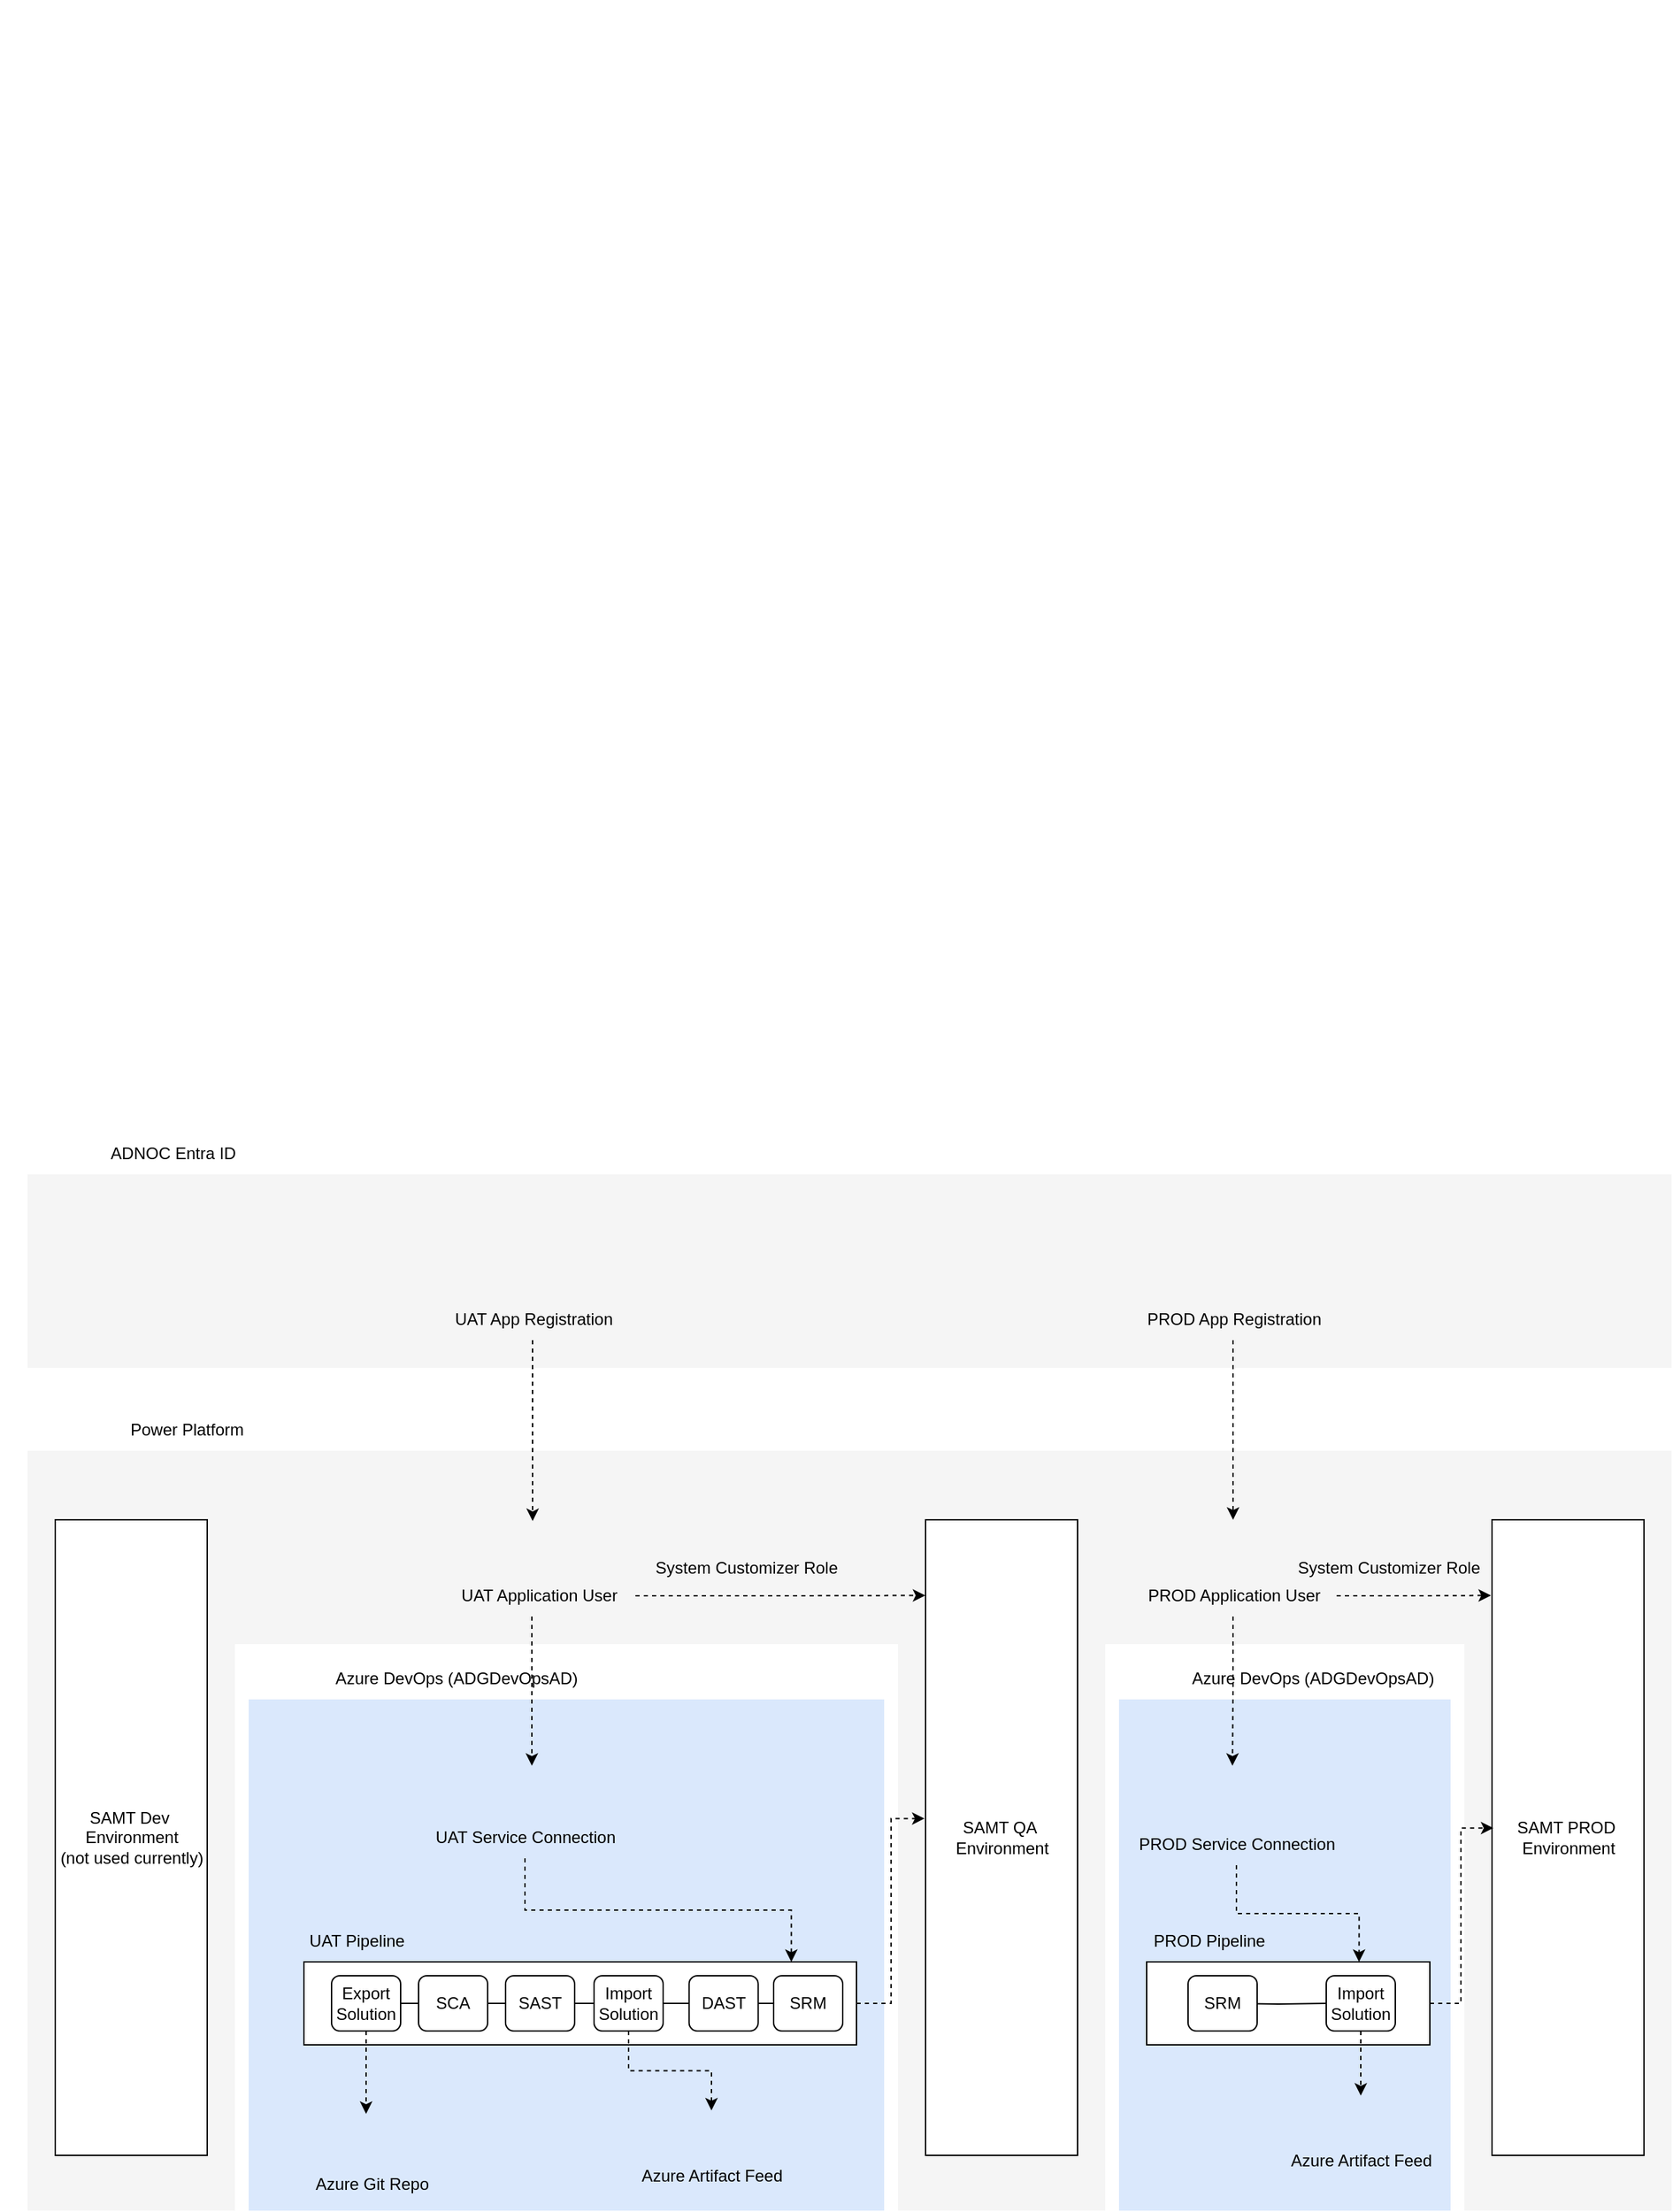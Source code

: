 <mxfile version="24.6.3" type="github">
  <diagram name="Page-1" id="hik5HebmvnPIwXo95oxy">
    <mxGraphModel dx="1468" dy="1886" grid="1" gridSize="10" guides="1" tooltips="1" connect="1" arrows="1" fold="1" page="1" pageScale="1" pageWidth="850" pageHeight="1100" math="0" shadow="0">
      <root>
        <mxCell id="0" />
        <mxCell id="1" parent="0" />
        <mxCell id="6EwFNHox14AsC7_nJLdy-13" value="" style="shape=image;verticalLabelPosition=bottom;labelBackgroundColor=default;verticalAlign=top;aspect=fixed;imageAspect=0;image=https://miro.medium.com/v2/resize:fit:2000/1*0HbEFIQikFJHxJ6rEJwa5Q.png;" vertex="1" parent="1">
          <mxGeometry x="40" y="-770" width="1200" height="685" as="geometry" />
        </mxCell>
        <mxCell id="6EwFNHox14AsC7_nJLdy-15" value="" style="rounded=0;whiteSpace=wrap;html=1;fillColor=#f5f5f5;fontColor=#333333;strokeColor=none;" vertex="1" parent="1">
          <mxGeometry x="60" y="80" width="1190" height="140" as="geometry" />
        </mxCell>
        <mxCell id="6EwFNHox14AsC7_nJLdy-16" value="" style="shape=image;verticalLabelPosition=bottom;labelBackgroundColor=default;verticalAlign=top;aspect=fixed;imageAspect=0;image=https://upload.wikimedia.org/wikipedia/commons/thumb/8/8c/Microsoft_Entra_ID_color_icon.svg/1200px-Microsoft_Entra_ID_color_icon.svg.png;" vertex="1" parent="1">
          <mxGeometry x="80" y="60" width="40" height="40" as="geometry" />
        </mxCell>
        <mxCell id="6EwFNHox14AsC7_nJLdy-17" value="ADNOC Entra ID" style="text;html=1;align=center;verticalAlign=middle;resizable=0;points=[];autosize=1;strokeColor=none;fillColor=none;" vertex="1" parent="1">
          <mxGeometry x="110" y="50" width="110" height="30" as="geometry" />
        </mxCell>
        <mxCell id="6EwFNHox14AsC7_nJLdy-21" value="" style="shape=image;verticalLabelPosition=bottom;verticalAlign=top;imageAspect=0;image=https://encrypted-tbn0.gstatic.com/images?q=tbn:ANd9GcQ5NBB-wAejjdB5ZR6SHPuw1Ma1UUbCgcB20g&amp;s;" vertex="1" parent="1">
          <mxGeometry x="393" y="100" width="65" height="55" as="geometry" />
        </mxCell>
        <mxCell id="6EwFNHox14AsC7_nJLdy-22" value="" style="shape=image;verticalLabelPosition=bottom;verticalAlign=top;imageAspect=0;image=https://encrypted-tbn0.gstatic.com/images?q=tbn:ANd9GcQ5NBB-wAejjdB5ZR6SHPuw1Ma1UUbCgcB20g&amp;s;" vertex="1" parent="1">
          <mxGeometry x="900" y="100" width="65" height="55" as="geometry" />
        </mxCell>
        <mxCell id="6EwFNHox14AsC7_nJLdy-23" value="UAT App Registration" style="text;html=1;align=center;verticalAlign=middle;resizable=0;points=[];autosize=1;strokeColor=none;fillColor=none;" vertex="1" parent="1">
          <mxGeometry x="355.5" y="170" width="140" height="30" as="geometry" />
        </mxCell>
        <mxCell id="6EwFNHox14AsC7_nJLdy-24" value="PROD App Registration" style="text;html=1;align=center;verticalAlign=middle;resizable=0;points=[];autosize=1;strokeColor=none;fillColor=none;" vertex="1" parent="1">
          <mxGeometry x="857.5" y="170" width="150" height="30" as="geometry" />
        </mxCell>
        <mxCell id="6EwFNHox14AsC7_nJLdy-25" value="" style="rounded=0;whiteSpace=wrap;html=1;fillColor=#f5f5f5;fontColor=#333333;strokeColor=none;" vertex="1" parent="1">
          <mxGeometry x="60" y="280" width="1190" height="140" as="geometry" />
        </mxCell>
        <mxCell id="6EwFNHox14AsC7_nJLdy-26" value="" style="rounded=0;whiteSpace=wrap;html=1;fillColor=#f5f5f5;fontColor=#333333;strokeColor=none;" vertex="1" parent="1">
          <mxGeometry x="60" y="280" width="150" height="550" as="geometry" />
        </mxCell>
        <mxCell id="6EwFNHox14AsC7_nJLdy-27" value="" style="rounded=0;whiteSpace=wrap;html=1;fillColor=#f5f5f5;fontColor=#333333;strokeColor=none;" vertex="1" parent="1">
          <mxGeometry x="690" y="280" width="150" height="550" as="geometry" />
        </mxCell>
        <mxCell id="6EwFNHox14AsC7_nJLdy-28" value="" style="rounded=0;whiteSpace=wrap;html=1;fillColor=#f5f5f5;fontColor=#333333;strokeColor=none;" vertex="1" parent="1">
          <mxGeometry x="1100" y="280" width="150" height="550" as="geometry" />
        </mxCell>
        <mxCell id="6EwFNHox14AsC7_nJLdy-29" value="" style="rounded=0;whiteSpace=wrap;html=1;fillColor=#dae8fc;strokeColor=none;" vertex="1" parent="1">
          <mxGeometry x="220" y="460" width="460" height="370" as="geometry" />
        </mxCell>
        <mxCell id="6EwFNHox14AsC7_nJLdy-30" value="" style="rounded=0;whiteSpace=wrap;html=1;fillColor=#dae8fc;strokeColor=none;" vertex="1" parent="1">
          <mxGeometry x="850" y="460" width="240" height="370" as="geometry" />
        </mxCell>
        <mxCell id="6EwFNHox14AsC7_nJLdy-35" value="" style="shape=image;verticalLabelPosition=bottom;verticalAlign=top;imageAspect=0;image=https://encrypted-tbn0.gstatic.com/images?q=tbn:ANd9GcSsRvpWXsSxfzEMwDkS5pWxn-mvL3S2PMxv0A&amp;s;" vertex="1" parent="1">
          <mxGeometry x="70" y="250" width="50" height="49.5" as="geometry" />
        </mxCell>
        <mxCell id="6EwFNHox14AsC7_nJLdy-36" value="Power Platform" style="text;html=1;align=center;verticalAlign=middle;resizable=0;points=[];autosize=1;strokeColor=none;fillColor=none;" vertex="1" parent="1">
          <mxGeometry x="120" y="250" width="110" height="30" as="geometry" />
        </mxCell>
        <mxCell id="6EwFNHox14AsC7_nJLdy-37" value="" style="rounded=0;whiteSpace=wrap;html=1;" vertex="1" parent="1">
          <mxGeometry x="80" y="330" width="110" height="460" as="geometry" />
        </mxCell>
        <mxCell id="6EwFNHox14AsC7_nJLdy-38" value="" style="rounded=0;whiteSpace=wrap;html=1;" vertex="1" parent="1">
          <mxGeometry x="710" y="330" width="110" height="460" as="geometry" />
        </mxCell>
        <mxCell id="6EwFNHox14AsC7_nJLdy-39" value="" style="rounded=0;whiteSpace=wrap;html=1;" vertex="1" parent="1">
          <mxGeometry x="1120" y="330" width="110" height="460" as="geometry" />
        </mxCell>
        <mxCell id="6EwFNHox14AsC7_nJLdy-40" value="" style="shape=image;verticalLabelPosition=bottom;labelBackgroundColor=default;verticalAlign=top;aspect=fixed;imageAspect=0;image=https://www.northware.mx/wp-content/uploads/2022/09/northware-microsoft-power-apps-logo.png;" vertex="1" parent="1">
          <mxGeometry x="100" y="460" width="70" height="70" as="geometry" />
        </mxCell>
        <mxCell id="6EwFNHox14AsC7_nJLdy-41" value="" style="shape=image;verticalLabelPosition=bottom;labelBackgroundColor=default;verticalAlign=top;aspect=fixed;imageAspect=0;image=https://www.northware.mx/wp-content/uploads/2022/09/northware-microsoft-power-apps-logo.png;" vertex="1" parent="1">
          <mxGeometry x="730" y="460" width="70" height="70" as="geometry" />
        </mxCell>
        <mxCell id="6EwFNHox14AsC7_nJLdy-42" value="" style="shape=image;verticalLabelPosition=bottom;labelBackgroundColor=default;verticalAlign=top;aspect=fixed;imageAspect=0;image=https://www.northware.mx/wp-content/uploads/2022/09/northware-microsoft-power-apps-logo.png;" vertex="1" parent="1">
          <mxGeometry x="1140" y="460" width="70" height="70" as="geometry" />
        </mxCell>
        <mxCell id="6EwFNHox14AsC7_nJLdy-43" value="SAMT Dev&amp;nbsp;&lt;div&gt;Environment&lt;/div&gt;&lt;div&gt;(not used currently)&lt;/div&gt;" style="text;html=1;align=center;verticalAlign=middle;resizable=0;points=[];autosize=1;strokeColor=none;fillColor=none;" vertex="1" parent="1">
          <mxGeometry x="70" y="530" width="130" height="60" as="geometry" />
        </mxCell>
        <mxCell id="6EwFNHox14AsC7_nJLdy-44" value="SAMT QA&amp;nbsp;&lt;div&gt;Environment&lt;/div&gt;" style="text;html=1;align=center;verticalAlign=middle;resizable=0;points=[];autosize=1;strokeColor=none;fillColor=none;" vertex="1" parent="1">
          <mxGeometry x="720" y="540" width="90" height="40" as="geometry" />
        </mxCell>
        <mxCell id="6EwFNHox14AsC7_nJLdy-45" value="SAMT PROD&amp;nbsp;&lt;div&gt;Environment&lt;/div&gt;" style="text;html=1;align=center;verticalAlign=middle;resizable=0;points=[];autosize=1;strokeColor=none;fillColor=none;" vertex="1" parent="1">
          <mxGeometry x="1125" y="540" width="100" height="40" as="geometry" />
        </mxCell>
        <mxCell id="6EwFNHox14AsC7_nJLdy-46" value="" style="shape=image;verticalLabelPosition=bottom;labelBackgroundColor=default;verticalAlign=top;aspect=fixed;imageAspect=0;image=https://static-00.iconduck.com/assets.00/azure-devops-color-icon-2048x2048-140zbjrd.png;" vertex="1" parent="1">
          <mxGeometry x="230" y="445" width="30" height="30" as="geometry" />
        </mxCell>
        <mxCell id="6EwFNHox14AsC7_nJLdy-47" value="" style="shape=image;verticalLabelPosition=bottom;labelBackgroundColor=default;verticalAlign=top;aspect=fixed;imageAspect=0;image=https://static-00.iconduck.com/assets.00/azure-devops-color-icon-2048x2048-140zbjrd.png;" vertex="1" parent="1">
          <mxGeometry x="860" y="445" width="30" height="30" as="geometry" />
        </mxCell>
        <mxCell id="6EwFNHox14AsC7_nJLdy-52" value="" style="shape=image;verticalLabelPosition=bottom;labelBackgroundColor=default;verticalAlign=top;aspect=fixed;imageAspect=0;image=https://static-00.iconduck.com/assets.00/user-icon-2046x2048-9pwm22pp.png;" vertex="1" parent="1">
          <mxGeometry x="405.95" y="330.88" width="39.09" height="39.12" as="geometry" />
        </mxCell>
        <mxCell id="6EwFNHox14AsC7_nJLdy-53" value="" style="shape=image;verticalLabelPosition=bottom;labelBackgroundColor=default;verticalAlign=top;aspect=fixed;imageAspect=0;image=https://static-00.iconduck.com/assets.00/user-icon-2046x2048-9pwm22pp.png;" vertex="1" parent="1">
          <mxGeometry x="912.96" y="330" width="39.09" height="39.12" as="geometry" />
        </mxCell>
        <mxCell id="6EwFNHox14AsC7_nJLdy-56" value="" style="shape=image;verticalLabelPosition=bottom;verticalAlign=top;imageAspect=0;image=https://i0.wp.com/azuredays.com/wp-content/uploads/2020/07/git-icon-1788c.png?fit=383%2C383&amp;ssl=1&amp;w=640;" vertex="1" parent="1">
          <mxGeometry x="285" y="760" width="40" height="36" as="geometry" />
        </mxCell>
        <mxCell id="6EwFNHox14AsC7_nJLdy-57" value="Azure Git Repo" style="text;html=1;align=center;verticalAlign=middle;resizable=0;points=[];autosize=1;strokeColor=none;fillColor=none;" vertex="1" parent="1">
          <mxGeometry x="254" y="796" width="110" height="30" as="geometry" />
        </mxCell>
        <mxCell id="6EwFNHox14AsC7_nJLdy-58" value="" style="rounded=0;whiteSpace=wrap;html=1;" vertex="1" parent="1">
          <mxGeometry x="260" y="650" width="400" height="60" as="geometry" />
        </mxCell>
        <mxCell id="6EwFNHox14AsC7_nJLdy-67" style="edgeStyle=orthogonalEdgeStyle;rounded=0;orthogonalLoop=1;jettySize=auto;html=1;exitX=1;exitY=0.5;exitDx=0;exitDy=0;entryX=0;entryY=0.5;entryDx=0;entryDy=0;endArrow=none;endFill=0;" edge="1" parent="1" source="6EwFNHox14AsC7_nJLdy-59" target="6EwFNHox14AsC7_nJLdy-62">
          <mxGeometry relative="1" as="geometry" />
        </mxCell>
        <mxCell id="6EwFNHox14AsC7_nJLdy-81" style="edgeStyle=orthogonalEdgeStyle;rounded=0;orthogonalLoop=1;jettySize=auto;html=1;exitX=0.5;exitY=1;exitDx=0;exitDy=0;entryX=0.5;entryY=0;entryDx=0;entryDy=0;dashed=1;" edge="1" parent="1" source="6EwFNHox14AsC7_nJLdy-59" target="6EwFNHox14AsC7_nJLdy-56">
          <mxGeometry relative="1" as="geometry" />
        </mxCell>
        <mxCell id="6EwFNHox14AsC7_nJLdy-59" value="Export&lt;div&gt;Solution&lt;/div&gt;" style="rounded=1;whiteSpace=wrap;html=1;" vertex="1" parent="1">
          <mxGeometry x="280" y="660" width="50" height="40" as="geometry" />
        </mxCell>
        <mxCell id="6EwFNHox14AsC7_nJLdy-60" value="SCA" style="rounded=1;whiteSpace=wrap;html=1;" vertex="1" parent="1">
          <mxGeometry x="343" y="660" width="50" height="40" as="geometry" />
        </mxCell>
        <mxCell id="6EwFNHox14AsC7_nJLdy-61" value="SAST" style="rounded=1;whiteSpace=wrap;html=1;" vertex="1" parent="1">
          <mxGeometry x="405.95" y="660" width="50" height="40" as="geometry" />
        </mxCell>
        <mxCell id="6EwFNHox14AsC7_nJLdy-62" value="SRM" style="rounded=1;whiteSpace=wrap;html=1;" vertex="1" parent="1">
          <mxGeometry x="600" y="660" width="50" height="40" as="geometry" />
        </mxCell>
        <mxCell id="6EwFNHox14AsC7_nJLdy-79" style="edgeStyle=orthogonalEdgeStyle;rounded=0;orthogonalLoop=1;jettySize=auto;html=1;exitX=0.5;exitY=1;exitDx=0;exitDy=0;entryX=0.5;entryY=0;entryDx=0;entryDy=0;dashed=1;" edge="1" parent="1" source="6EwFNHox14AsC7_nJLdy-63" target="6EwFNHox14AsC7_nJLdy-75">
          <mxGeometry relative="1" as="geometry" />
        </mxCell>
        <mxCell id="6EwFNHox14AsC7_nJLdy-63" value="Import&lt;div&gt;Solution&lt;/div&gt;" style="rounded=1;whiteSpace=wrap;html=1;" vertex="1" parent="1">
          <mxGeometry x="470" y="660" width="50" height="40" as="geometry" />
        </mxCell>
        <mxCell id="6EwFNHox14AsC7_nJLdy-66" style="edgeStyle=orthogonalEdgeStyle;rounded=0;orthogonalLoop=1;jettySize=auto;html=1;exitX=1;exitY=0.5;exitDx=0;exitDy=0;entryX=-0.007;entryY=0.47;entryDx=0;entryDy=0;entryPerimeter=0;dashed=1;" edge="1" parent="1" source="6EwFNHox14AsC7_nJLdy-58" target="6EwFNHox14AsC7_nJLdy-38">
          <mxGeometry relative="1" as="geometry" />
        </mxCell>
        <mxCell id="6EwFNHox14AsC7_nJLdy-71" style="edgeStyle=orthogonalEdgeStyle;rounded=0;orthogonalLoop=1;jettySize=auto;html=1;exitX=1;exitY=0.5;exitDx=0;exitDy=0;entryX=0.009;entryY=0.485;entryDx=0;entryDy=0;entryPerimeter=0;dashed=1;" edge="1" parent="1" source="6EwFNHox14AsC7_nJLdy-68" target="6EwFNHox14AsC7_nJLdy-39">
          <mxGeometry relative="1" as="geometry" />
        </mxCell>
        <mxCell id="6EwFNHox14AsC7_nJLdy-68" value="" style="rounded=0;whiteSpace=wrap;html=1;" vertex="1" parent="1">
          <mxGeometry x="870" y="650" width="205" height="60" as="geometry" />
        </mxCell>
        <mxCell id="6EwFNHox14AsC7_nJLdy-80" style="edgeStyle=orthogonalEdgeStyle;rounded=0;orthogonalLoop=1;jettySize=auto;html=1;exitX=0.5;exitY=1;exitDx=0;exitDy=0;entryX=0.5;entryY=0;entryDx=0;entryDy=0;dashed=1;" edge="1" parent="1" source="6EwFNHox14AsC7_nJLdy-70" target="6EwFNHox14AsC7_nJLdy-77">
          <mxGeometry relative="1" as="geometry" />
        </mxCell>
        <mxCell id="6EwFNHox14AsC7_nJLdy-70" value="Import&lt;div&gt;Solution&lt;/div&gt;" style="rounded=1;whiteSpace=wrap;html=1;" vertex="1" parent="1">
          <mxGeometry x="1000" y="660" width="50" height="40" as="geometry" />
        </mxCell>
        <mxCell id="6EwFNHox14AsC7_nJLdy-74" style="edgeStyle=orthogonalEdgeStyle;rounded=0;orthogonalLoop=1;jettySize=auto;html=1;exitX=1;exitY=0.5;exitDx=0;exitDy=0;entryX=0;entryY=0.5;entryDx=0;entryDy=0;endArrow=none;endFill=0;" edge="1" parent="1" target="6EwFNHox14AsC7_nJLdy-70">
          <mxGeometry relative="1" as="geometry">
            <mxPoint x="930" y="680" as="sourcePoint" />
          </mxGeometry>
        </mxCell>
        <mxCell id="6EwFNHox14AsC7_nJLdy-69" value="SRM" style="rounded=1;whiteSpace=wrap;html=1;" vertex="1" parent="1">
          <mxGeometry x="900" y="660" width="50" height="40" as="geometry" />
        </mxCell>
        <mxCell id="6EwFNHox14AsC7_nJLdy-75" value="" style="shape=image;verticalLabelPosition=bottom;labelBackgroundColor=default;verticalAlign=top;aspect=fixed;imageAspect=0;image=https://www.timschaeps.be/images/cake-artefacts/thumbnail.png;" vertex="1" parent="1">
          <mxGeometry x="538.8" y="757.5" width="32.4" height="32.5" as="geometry" />
        </mxCell>
        <mxCell id="6EwFNHox14AsC7_nJLdy-76" value="Azure Artifact Feed" style="text;html=1;align=center;verticalAlign=middle;resizable=0;points=[];autosize=1;strokeColor=none;fillColor=none;" vertex="1" parent="1">
          <mxGeometry x="490" y="790" width="130" height="30" as="geometry" />
        </mxCell>
        <mxCell id="6EwFNHox14AsC7_nJLdy-77" value="" style="shape=image;verticalLabelPosition=bottom;labelBackgroundColor=default;verticalAlign=top;aspect=fixed;imageAspect=0;image=https://www.timschaeps.be/images/cake-artefacts/thumbnail.png;" vertex="1" parent="1">
          <mxGeometry x="1008.8" y="746.75" width="32.4" height="32.5" as="geometry" />
        </mxCell>
        <mxCell id="6EwFNHox14AsC7_nJLdy-78" value="Azure Artifact Feed" style="text;html=1;align=center;verticalAlign=middle;resizable=0;points=[];autosize=1;strokeColor=none;fillColor=none;" vertex="1" parent="1">
          <mxGeometry x="960" y="779.25" width="130" height="30" as="geometry" />
        </mxCell>
        <mxCell id="6EwFNHox14AsC7_nJLdy-94" style="edgeStyle=orthogonalEdgeStyle;rounded=0;orthogonalLoop=1;jettySize=auto;html=1;entryX=0.5;entryY=0;entryDx=0;entryDy=0;dashed=1;" edge="1" parent="1">
          <mxGeometry relative="1" as="geometry">
            <mxPoint x="425" y="400" as="sourcePoint" />
            <mxPoint x="425" y="508" as="targetPoint" />
          </mxGeometry>
        </mxCell>
        <mxCell id="6EwFNHox14AsC7_nJLdy-82" value="UAT Application User" style="text;html=1;align=center;verticalAlign=middle;resizable=0;points=[];autosize=1;strokeColor=none;fillColor=none;" vertex="1" parent="1">
          <mxGeometry x="360" y="370" width="140" height="30" as="geometry" />
        </mxCell>
        <mxCell id="6EwFNHox14AsC7_nJLdy-95" style="edgeStyle=orthogonalEdgeStyle;rounded=0;orthogonalLoop=1;jettySize=auto;html=1;dashed=1;" edge="1" parent="1" source="6EwFNHox14AsC7_nJLdy-83" target="6EwFNHox14AsC7_nJLdy-91">
          <mxGeometry relative="1" as="geometry" />
        </mxCell>
        <mxCell id="6EwFNHox14AsC7_nJLdy-83" value="PROD Application User" style="text;html=1;align=center;verticalAlign=middle;resizable=0;points=[];autosize=1;strokeColor=none;fillColor=none;" vertex="1" parent="1">
          <mxGeometry x="857.5" y="370" width="150" height="30" as="geometry" />
        </mxCell>
        <mxCell id="6EwFNHox14AsC7_nJLdy-85" value="" style="edgeStyle=orthogonalEdgeStyle;rounded=0;orthogonalLoop=1;jettySize=auto;html=1;dashed=1;" edge="1" parent="1" source="6EwFNHox14AsC7_nJLdy-23" target="6EwFNHox14AsC7_nJLdy-52">
          <mxGeometry relative="1" as="geometry" />
        </mxCell>
        <mxCell id="6EwFNHox14AsC7_nJLdy-86" value="" style="edgeStyle=orthogonalEdgeStyle;rounded=0;orthogonalLoop=1;jettySize=auto;html=1;dashed=1;" edge="1" parent="1" source="6EwFNHox14AsC7_nJLdy-24" target="6EwFNHox14AsC7_nJLdy-53">
          <mxGeometry relative="1" as="geometry" />
        </mxCell>
        <mxCell id="6EwFNHox14AsC7_nJLdy-88" style="edgeStyle=orthogonalEdgeStyle;rounded=0;orthogonalLoop=1;jettySize=auto;html=1;entryX=-0.002;entryY=0.119;entryDx=0;entryDy=0;entryPerimeter=0;dashed=1;" edge="1" parent="1" source="6EwFNHox14AsC7_nJLdy-82" target="6EwFNHox14AsC7_nJLdy-38">
          <mxGeometry relative="1" as="geometry" />
        </mxCell>
        <mxCell id="6EwFNHox14AsC7_nJLdy-89" style="edgeStyle=orthogonalEdgeStyle;rounded=0;orthogonalLoop=1;jettySize=auto;html=1;entryX=-0.007;entryY=0.119;entryDx=0;entryDy=0;entryPerimeter=0;dashed=1;" edge="1" parent="1" source="6EwFNHox14AsC7_nJLdy-83" target="6EwFNHox14AsC7_nJLdy-39">
          <mxGeometry relative="1" as="geometry" />
        </mxCell>
        <mxCell id="6EwFNHox14AsC7_nJLdy-90" value="" style="shape=image;verticalLabelPosition=bottom;labelBackgroundColor=default;verticalAlign=top;aspect=fixed;imageAspect=0;image=https://cdn-icons-png.flaticon.com/512/252/252035.png;" vertex="1" parent="1">
          <mxGeometry x="409" y="508" width="42" height="42" as="geometry" />
        </mxCell>
        <mxCell id="6EwFNHox14AsC7_nJLdy-91" value="" style="shape=image;verticalLabelPosition=bottom;labelBackgroundColor=default;verticalAlign=top;aspect=fixed;imageAspect=0;image=https://cdn-icons-png.flaticon.com/512/252/252035.png;" vertex="1" parent="1">
          <mxGeometry x="911.05" y="508" width="42" height="42" as="geometry" />
        </mxCell>
        <mxCell id="6EwFNHox14AsC7_nJLdy-92" value="UAT Service Connection" style="text;html=1;align=center;verticalAlign=middle;resizable=0;points=[];autosize=1;strokeColor=none;fillColor=none;" vertex="1" parent="1">
          <mxGeometry x="345" y="545" width="150" height="30" as="geometry" />
        </mxCell>
        <mxCell id="6EwFNHox14AsC7_nJLdy-99" style="edgeStyle=orthogonalEdgeStyle;rounded=0;orthogonalLoop=1;jettySize=auto;html=1;entryX=0.75;entryY=0;entryDx=0;entryDy=0;dashed=1;" edge="1" parent="1" source="6EwFNHox14AsC7_nJLdy-93" target="6EwFNHox14AsC7_nJLdy-68">
          <mxGeometry relative="1" as="geometry" />
        </mxCell>
        <mxCell id="6EwFNHox14AsC7_nJLdy-93" value="PROD Service Connection" style="text;html=1;align=center;verticalAlign=middle;resizable=0;points=[];autosize=1;strokeColor=none;fillColor=none;" vertex="1" parent="1">
          <mxGeometry x="850" y="550" width="170" height="30" as="geometry" />
        </mxCell>
        <mxCell id="6EwFNHox14AsC7_nJLdy-48" value="Azure DevOps (ADGDevOpsAD)" style="text;html=1;align=center;verticalAlign=middle;resizable=0;points=[];autosize=1;strokeColor=none;fillColor=none;" vertex="1" parent="1">
          <mxGeometry x="270" y="430" width="200" height="30" as="geometry" />
        </mxCell>
        <mxCell id="6EwFNHox14AsC7_nJLdy-49" value="Azure DevOps (ADGDevOpsAD)" style="text;html=1;align=center;verticalAlign=middle;resizable=0;points=[];autosize=1;strokeColor=none;fillColor=none;" vertex="1" parent="1">
          <mxGeometry x="890" y="430" width="200" height="30" as="geometry" />
        </mxCell>
        <mxCell id="6EwFNHox14AsC7_nJLdy-96" value="System Customizer Role" style="text;html=1;align=center;verticalAlign=middle;resizable=0;points=[];autosize=1;strokeColor=none;fillColor=none;" vertex="1" parent="1">
          <mxGeometry x="500" y="350" width="160" height="30" as="geometry" />
        </mxCell>
        <mxCell id="6EwFNHox14AsC7_nJLdy-97" value="System Customizer Role" style="text;html=1;align=center;verticalAlign=middle;resizable=0;points=[];autosize=1;strokeColor=none;fillColor=none;" vertex="1" parent="1">
          <mxGeometry x="965" y="350" width="160" height="30" as="geometry" />
        </mxCell>
        <mxCell id="6EwFNHox14AsC7_nJLdy-98" style="edgeStyle=orthogonalEdgeStyle;rounded=0;orthogonalLoop=1;jettySize=auto;html=1;entryX=0.882;entryY=0;entryDx=0;entryDy=0;entryPerimeter=0;dashed=1;" edge="1" parent="1" source="6EwFNHox14AsC7_nJLdy-92" target="6EwFNHox14AsC7_nJLdy-58">
          <mxGeometry relative="1" as="geometry" />
        </mxCell>
        <mxCell id="6EwFNHox14AsC7_nJLdy-100" value="UAT Pipeline" style="text;html=1;align=center;verticalAlign=middle;resizable=0;points=[];autosize=1;strokeColor=none;fillColor=none;" vertex="1" parent="1">
          <mxGeometry x="253" y="620" width="90" height="30" as="geometry" />
        </mxCell>
        <mxCell id="6EwFNHox14AsC7_nJLdy-101" value="PROD Pipeline" style="text;html=1;align=center;verticalAlign=middle;resizable=0;points=[];autosize=1;strokeColor=none;fillColor=none;" vertex="1" parent="1">
          <mxGeometry x="865" y="620" width="100" height="30" as="geometry" />
        </mxCell>
        <mxCell id="6EwFNHox14AsC7_nJLdy-103" value="DAST" style="rounded=1;whiteSpace=wrap;html=1;" vertex="1" parent="1">
          <mxGeometry x="538.8" y="660" width="50" height="40" as="geometry" />
        </mxCell>
      </root>
    </mxGraphModel>
  </diagram>
</mxfile>
